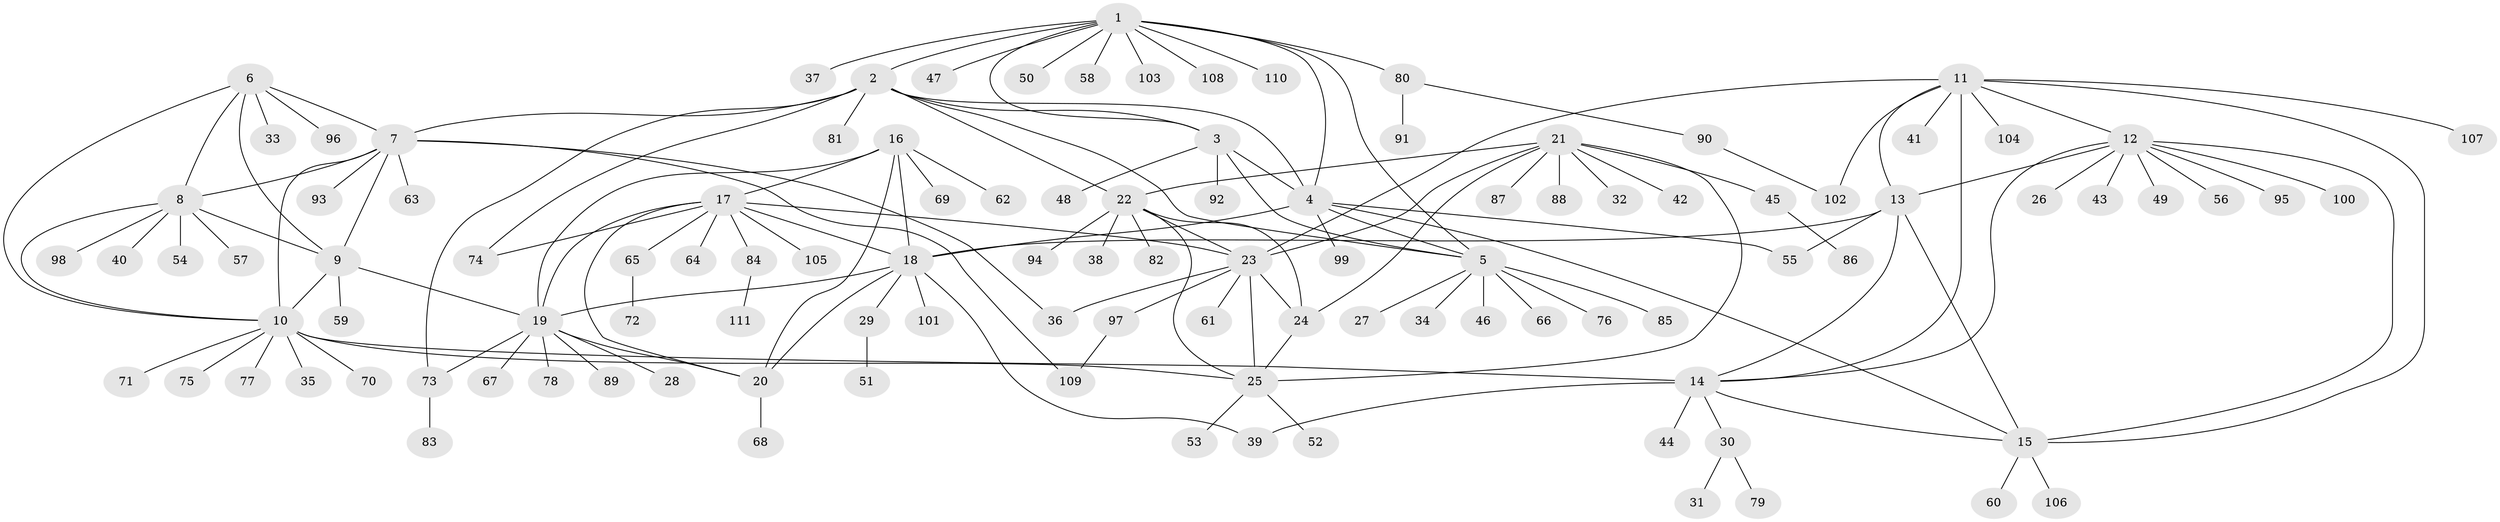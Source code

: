 // Generated by graph-tools (version 1.1) at 2025/11/02/27/25 16:11:31]
// undirected, 111 vertices, 153 edges
graph export_dot {
graph [start="1"]
  node [color=gray90,style=filled];
  1;
  2;
  3;
  4;
  5;
  6;
  7;
  8;
  9;
  10;
  11;
  12;
  13;
  14;
  15;
  16;
  17;
  18;
  19;
  20;
  21;
  22;
  23;
  24;
  25;
  26;
  27;
  28;
  29;
  30;
  31;
  32;
  33;
  34;
  35;
  36;
  37;
  38;
  39;
  40;
  41;
  42;
  43;
  44;
  45;
  46;
  47;
  48;
  49;
  50;
  51;
  52;
  53;
  54;
  55;
  56;
  57;
  58;
  59;
  60;
  61;
  62;
  63;
  64;
  65;
  66;
  67;
  68;
  69;
  70;
  71;
  72;
  73;
  74;
  75;
  76;
  77;
  78;
  79;
  80;
  81;
  82;
  83;
  84;
  85;
  86;
  87;
  88;
  89;
  90;
  91;
  92;
  93;
  94;
  95;
  96;
  97;
  98;
  99;
  100;
  101;
  102;
  103;
  104;
  105;
  106;
  107;
  108;
  109;
  110;
  111;
  1 -- 2;
  1 -- 3;
  1 -- 4;
  1 -- 5;
  1 -- 37;
  1 -- 47;
  1 -- 50;
  1 -- 58;
  1 -- 80;
  1 -- 103;
  1 -- 108;
  1 -- 110;
  2 -- 3;
  2 -- 4;
  2 -- 5;
  2 -- 7;
  2 -- 22;
  2 -- 73;
  2 -- 74;
  2 -- 81;
  3 -- 4;
  3 -- 5;
  3 -- 48;
  3 -- 92;
  4 -- 5;
  4 -- 15;
  4 -- 18;
  4 -- 55;
  4 -- 99;
  5 -- 27;
  5 -- 34;
  5 -- 46;
  5 -- 66;
  5 -- 76;
  5 -- 85;
  6 -- 7;
  6 -- 8;
  6 -- 9;
  6 -- 10;
  6 -- 33;
  6 -- 96;
  7 -- 8;
  7 -- 9;
  7 -- 10;
  7 -- 36;
  7 -- 63;
  7 -- 93;
  7 -- 109;
  8 -- 9;
  8 -- 10;
  8 -- 40;
  8 -- 54;
  8 -- 57;
  8 -- 98;
  9 -- 10;
  9 -- 19;
  9 -- 59;
  10 -- 14;
  10 -- 25;
  10 -- 35;
  10 -- 70;
  10 -- 71;
  10 -- 75;
  10 -- 77;
  11 -- 12;
  11 -- 13;
  11 -- 14;
  11 -- 15;
  11 -- 23;
  11 -- 41;
  11 -- 102;
  11 -- 104;
  11 -- 107;
  12 -- 13;
  12 -- 14;
  12 -- 15;
  12 -- 26;
  12 -- 43;
  12 -- 49;
  12 -- 56;
  12 -- 95;
  12 -- 100;
  13 -- 14;
  13 -- 15;
  13 -- 18;
  13 -- 55;
  14 -- 15;
  14 -- 30;
  14 -- 39;
  14 -- 44;
  15 -- 60;
  15 -- 106;
  16 -- 17;
  16 -- 18;
  16 -- 19;
  16 -- 20;
  16 -- 62;
  16 -- 69;
  17 -- 18;
  17 -- 19;
  17 -- 20;
  17 -- 23;
  17 -- 64;
  17 -- 65;
  17 -- 74;
  17 -- 84;
  17 -- 105;
  18 -- 19;
  18 -- 20;
  18 -- 29;
  18 -- 39;
  18 -- 101;
  19 -- 20;
  19 -- 28;
  19 -- 67;
  19 -- 73;
  19 -- 78;
  19 -- 89;
  20 -- 68;
  21 -- 22;
  21 -- 23;
  21 -- 24;
  21 -- 25;
  21 -- 32;
  21 -- 42;
  21 -- 45;
  21 -- 87;
  21 -- 88;
  22 -- 23;
  22 -- 24;
  22 -- 25;
  22 -- 38;
  22 -- 82;
  22 -- 94;
  23 -- 24;
  23 -- 25;
  23 -- 36;
  23 -- 61;
  23 -- 97;
  24 -- 25;
  25 -- 52;
  25 -- 53;
  29 -- 51;
  30 -- 31;
  30 -- 79;
  45 -- 86;
  65 -- 72;
  73 -- 83;
  80 -- 90;
  80 -- 91;
  84 -- 111;
  90 -- 102;
  97 -- 109;
}
